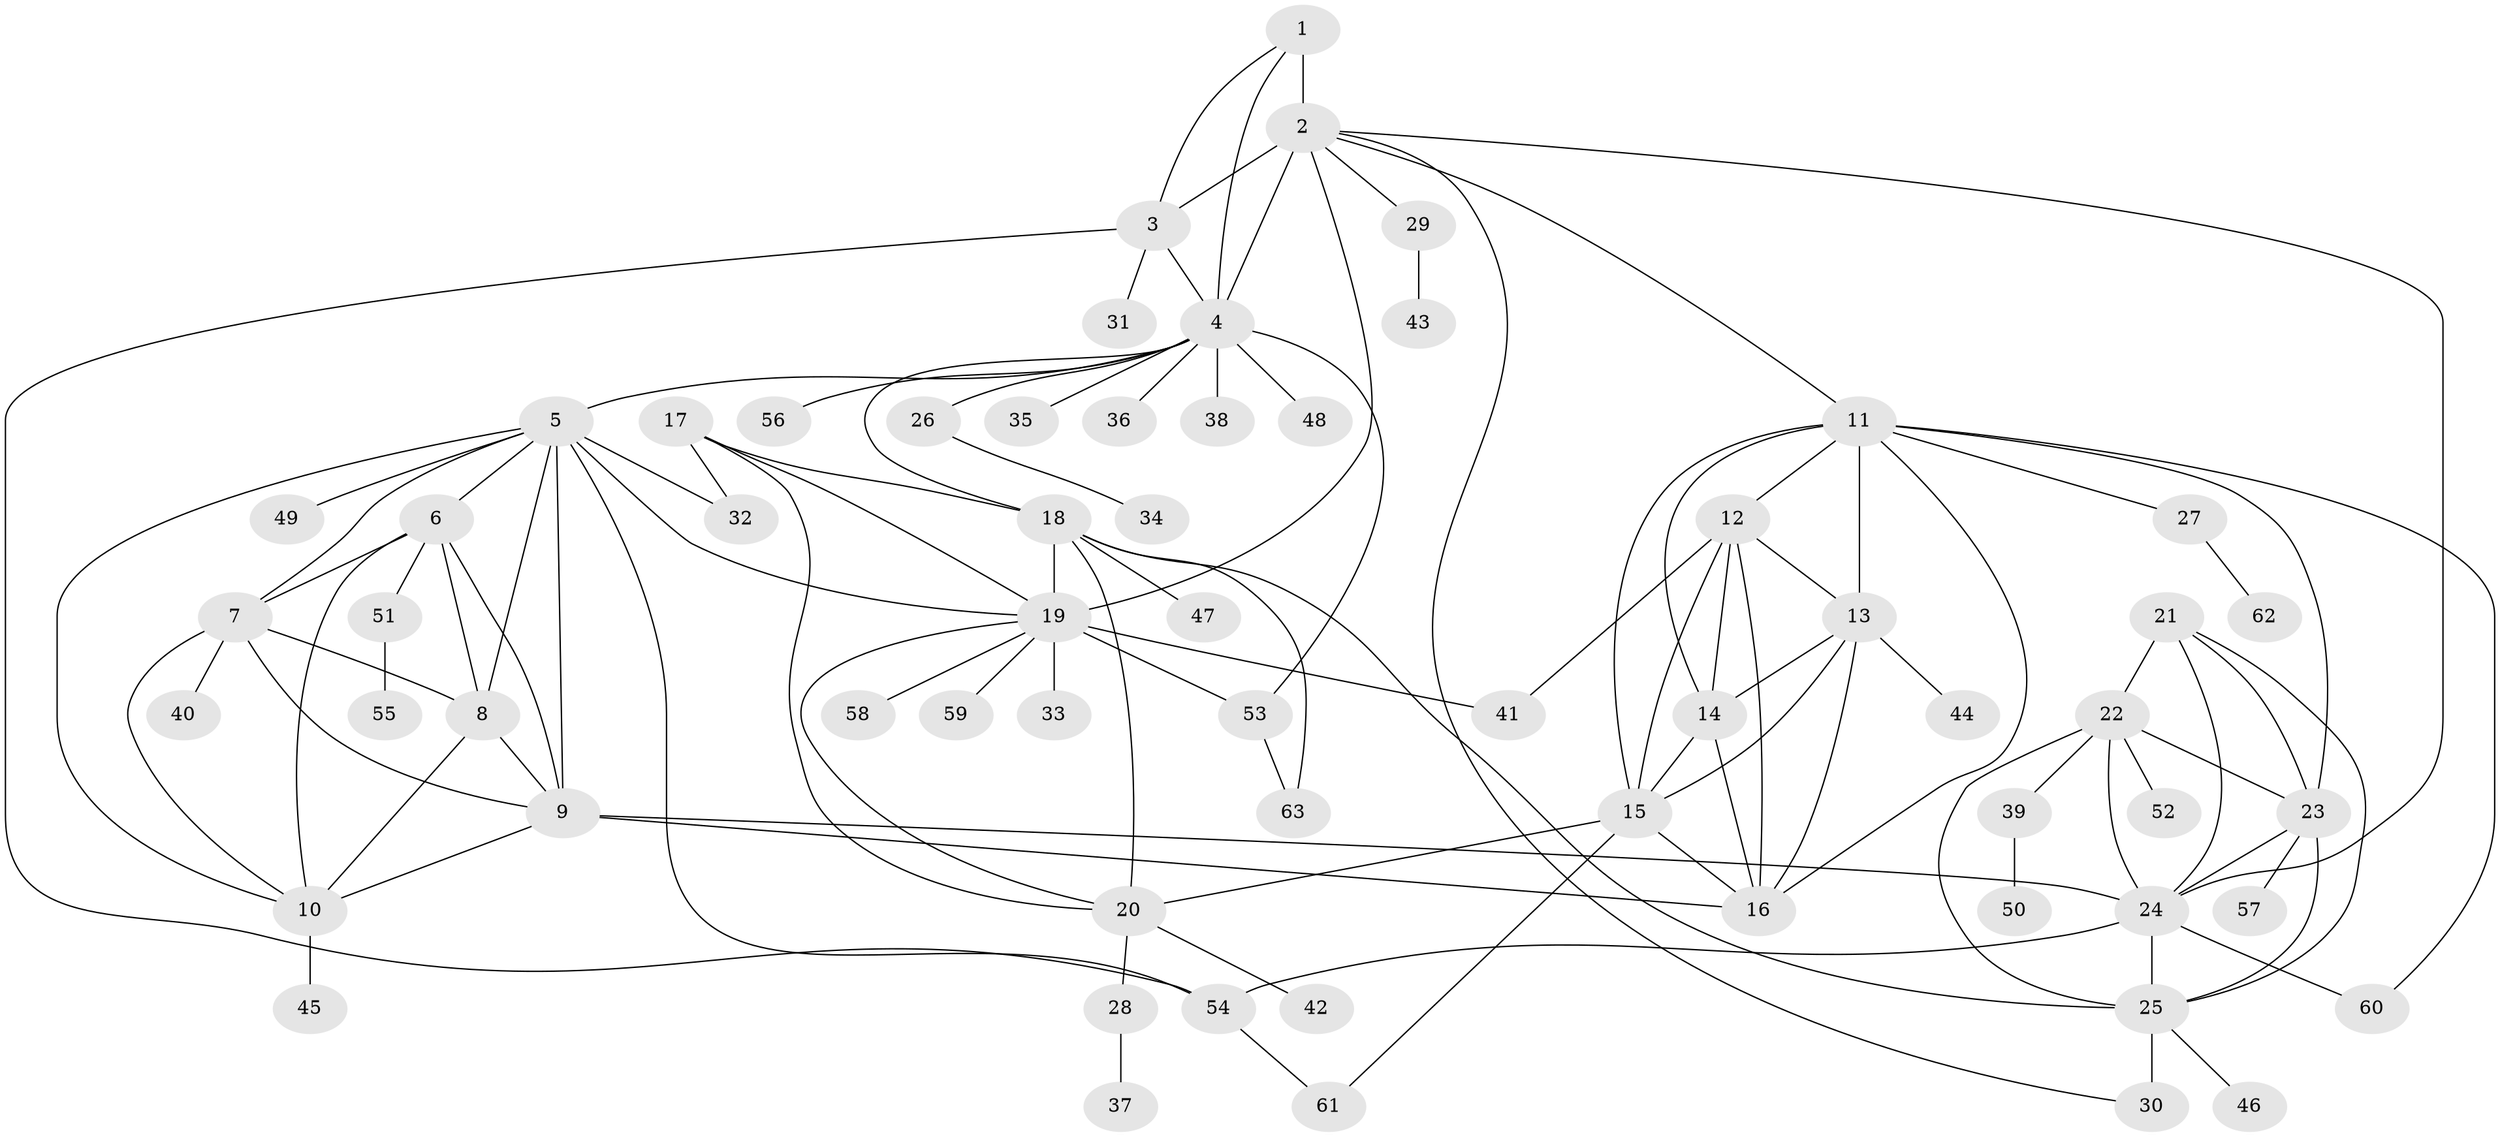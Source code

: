 // original degree distribution, {6: 0.04878048780487805, 8: 0.07317073170731707, 7: 0.032520325203252036, 15: 0.008130081300813009, 11: 0.016260162601626018, 9: 0.032520325203252036, 10: 0.016260162601626018, 13: 0.008130081300813009, 5: 0.008130081300813009, 2: 0.15447154471544716, 3: 0.056910569105691054, 1: 0.5365853658536586, 4: 0.008130081300813009}
// Generated by graph-tools (version 1.1) at 2025/37/03/09/25 02:37:24]
// undirected, 63 vertices, 110 edges
graph export_dot {
graph [start="1"]
  node [color=gray90,style=filled];
  1;
  2;
  3;
  4;
  5;
  6;
  7;
  8;
  9;
  10;
  11;
  12;
  13;
  14;
  15;
  16;
  17;
  18;
  19;
  20;
  21;
  22;
  23;
  24;
  25;
  26;
  27;
  28;
  29;
  30;
  31;
  32;
  33;
  34;
  35;
  36;
  37;
  38;
  39;
  40;
  41;
  42;
  43;
  44;
  45;
  46;
  47;
  48;
  49;
  50;
  51;
  52;
  53;
  54;
  55;
  56;
  57;
  58;
  59;
  60;
  61;
  62;
  63;
  1 -- 2 [weight=3.0];
  1 -- 3 [weight=1.0];
  1 -- 4 [weight=1.0];
  2 -- 3 [weight=3.0];
  2 -- 4 [weight=3.0];
  2 -- 11 [weight=1.0];
  2 -- 19 [weight=1.0];
  2 -- 24 [weight=1.0];
  2 -- 29 [weight=1.0];
  2 -- 30 [weight=1.0];
  3 -- 4 [weight=1.0];
  3 -- 31 [weight=1.0];
  3 -- 54 [weight=1.0];
  4 -- 5 [weight=1.0];
  4 -- 18 [weight=1.0];
  4 -- 26 [weight=1.0];
  4 -- 35 [weight=1.0];
  4 -- 36 [weight=1.0];
  4 -- 38 [weight=1.0];
  4 -- 48 [weight=1.0];
  4 -- 53 [weight=1.0];
  4 -- 56 [weight=1.0];
  5 -- 6 [weight=1.0];
  5 -- 7 [weight=1.0];
  5 -- 8 [weight=1.0];
  5 -- 9 [weight=1.0];
  5 -- 10 [weight=1.0];
  5 -- 19 [weight=1.0];
  5 -- 32 [weight=1.0];
  5 -- 49 [weight=1.0];
  5 -- 54 [weight=1.0];
  6 -- 7 [weight=1.0];
  6 -- 8 [weight=4.0];
  6 -- 9 [weight=1.0];
  6 -- 10 [weight=1.0];
  6 -- 51 [weight=1.0];
  7 -- 8 [weight=1.0];
  7 -- 9 [weight=1.0];
  7 -- 10 [weight=1.0];
  7 -- 40 [weight=1.0];
  8 -- 9 [weight=1.0];
  8 -- 10 [weight=1.0];
  9 -- 10 [weight=1.0];
  9 -- 16 [weight=1.0];
  9 -- 24 [weight=1.0];
  10 -- 45 [weight=4.0];
  11 -- 12 [weight=1.0];
  11 -- 13 [weight=1.0];
  11 -- 14 [weight=1.0];
  11 -- 15 [weight=1.0];
  11 -- 16 [weight=1.0];
  11 -- 23 [weight=1.0];
  11 -- 27 [weight=1.0];
  11 -- 60 [weight=1.0];
  12 -- 13 [weight=1.0];
  12 -- 14 [weight=1.0];
  12 -- 15 [weight=1.0];
  12 -- 16 [weight=1.0];
  12 -- 41 [weight=2.0];
  13 -- 14 [weight=3.0];
  13 -- 15 [weight=1.0];
  13 -- 16 [weight=1.0];
  13 -- 44 [weight=1.0];
  14 -- 15 [weight=1.0];
  14 -- 16 [weight=1.0];
  15 -- 16 [weight=1.0];
  15 -- 20 [weight=1.0];
  15 -- 61 [weight=1.0];
  17 -- 18 [weight=3.0];
  17 -- 19 [weight=1.0];
  17 -- 20 [weight=1.0];
  17 -- 32 [weight=2.0];
  18 -- 19 [weight=3.0];
  18 -- 20 [weight=3.0];
  18 -- 25 [weight=1.0];
  18 -- 47 [weight=2.0];
  18 -- 63 [weight=1.0];
  19 -- 20 [weight=1.0];
  19 -- 33 [weight=1.0];
  19 -- 41 [weight=1.0];
  19 -- 53 [weight=1.0];
  19 -- 58 [weight=1.0];
  19 -- 59 [weight=1.0];
  20 -- 28 [weight=1.0];
  20 -- 42 [weight=1.0];
  21 -- 22 [weight=1.0];
  21 -- 23 [weight=1.0];
  21 -- 24 [weight=2.0];
  21 -- 25 [weight=1.0];
  22 -- 23 [weight=1.0];
  22 -- 24 [weight=2.0];
  22 -- 25 [weight=1.0];
  22 -- 39 [weight=1.0];
  22 -- 52 [weight=1.0];
  23 -- 24 [weight=2.0];
  23 -- 25 [weight=1.0];
  23 -- 57 [weight=1.0];
  24 -- 25 [weight=2.0];
  24 -- 54 [weight=1.0];
  24 -- 60 [weight=1.0];
  25 -- 30 [weight=3.0];
  25 -- 46 [weight=1.0];
  26 -- 34 [weight=1.0];
  27 -- 62 [weight=1.0];
  28 -- 37 [weight=1.0];
  29 -- 43 [weight=1.0];
  39 -- 50 [weight=1.0];
  51 -- 55 [weight=1.0];
  53 -- 63 [weight=1.0];
  54 -- 61 [weight=1.0];
}
